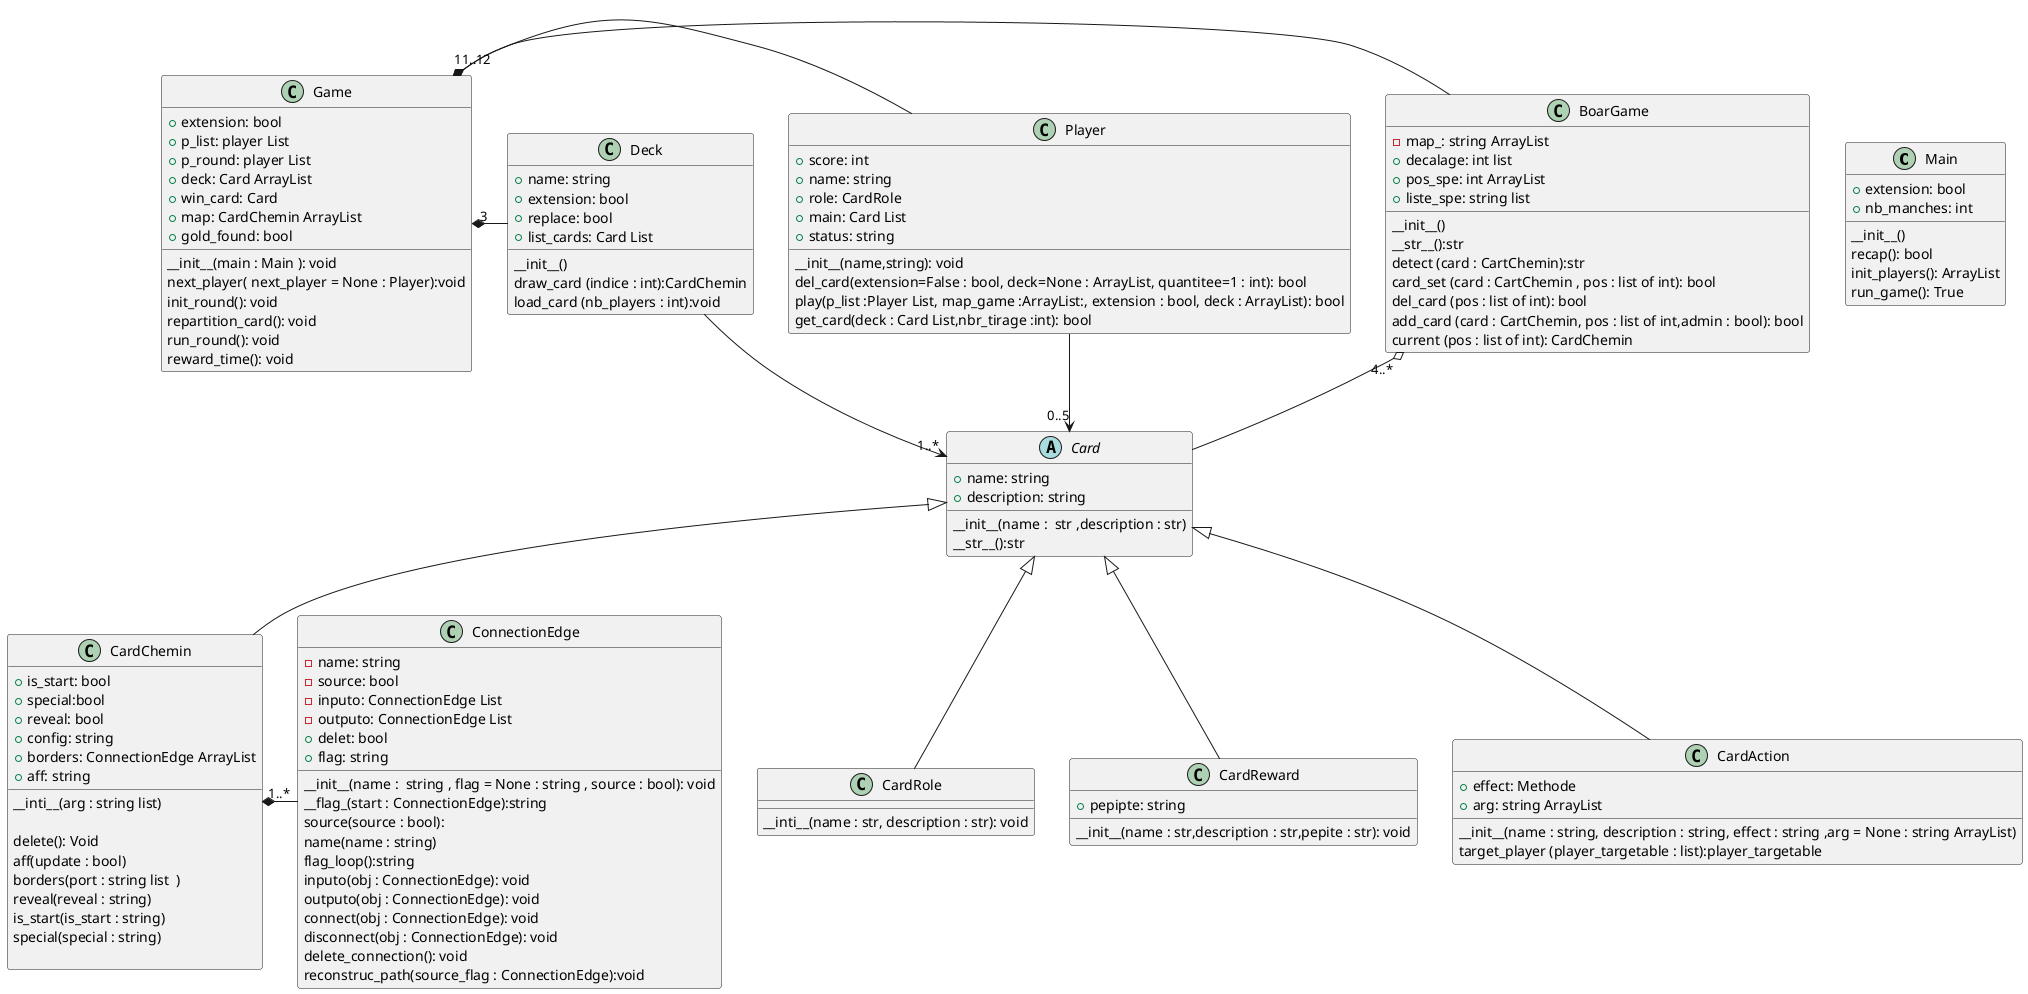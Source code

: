@startuml
'https://plantuml.com/class-diagram
class Main {
+extension: bool
+nb_manches: int
__
__init__()
recap(): bool
init_players(): ArrayList
run_game(): True
}



class Game{
+extension: bool
+p_list: player List
+p_round: player List
+deck: Card ArrayList
+win_card: Card
+map: CardChemin ArrayList
+gold_found: bool
__
__init__(main : Main ): void
next_player( next_player = None : Player):void
init_round(): void
repartition_card(): void
run_round(): void
reward_time(): void
}

Game"1" *- BoarGame
Game"1..12" *- Player
Game"3" *- Deck



class BoarGame{
-map_: string ArrayList
+decalage: int list
+pos_spe: int ArrayList
+liste_spe: string list
__
__init__()
__str__():str
detect (card : CartChemin):str
card_set (card : CartChemin , pos : list of int): bool
del_card (pos : list of int): bool
add_card (card : CartChemin, pos : list of int,admin : bool): bool
current (pos : list of int): CardChemin
}
BoarGame "4..*" o-- Card

class Player{
+score: int
+name: string
+role: CardRole
+main: Card List
+status: string
__
__init__(name,string): void
del_card(extension=False : bool, deck=None : ArrayList, quantitee=1 : int): bool
play(p_list :Player List, map_game :ArrayList:, extension : bool, deck : ArrayList): bool
get_card(deck : Card List,nbr_tirage :int): bool
}
Player --> "0..5" Card


class Deck{
+name: string
+extension: bool
+replace: bool
+list_cards: Card List
__
__init__()
draw_card (indice : int):CardChemin
load_card (nb_players : int):void
}
Deck --> "1..*" Card



abstract class Card{
+name: string
+description: string
__
__init__(name :  str ,description : str)
__str__():str
}

Card <|-- CardChemin
Card <|-- CardRole
Card <|-- CardReward
Card <|-- CardAction

class CardRole{
__
__inti__(name : str, description : str): void
}

class CardReward{
+pepipte: string
__
__init__(name : str,description : str,pepite : str): void
}

class CardAction{
+effect: Methode
+arg: string ArrayList
__
__init__(name : string, description : string, effect : string ,arg = None : string ArrayList)
target_player (player_targetable : list):player_targetable
}



class CardChemin{
+is_start: bool
+special:bool
+reveal: bool
+config: string
+borders: ConnectionEdge ArrayList
+aff: string
__
__inti__(arg : string list)

delete(): Void
aff(update : bool)
borders(port : string list  )
reveal(reveal : string)
is_start(is_start : string)
special(special : string)

}
CardChemin"1..*" *- ConnectionEdge



class ConnectionEdge{
-name: string
-source: bool
-inputo: ConnectionEdge List
-outputo: ConnectionEdge List
+delet: bool
+flag: string
__
__init__(name :  string , flag = None : string , source : bool): void
__flag_(start : ConnectionEdge):string
source(source : bool):
name(name : string)
flag_loop():string
inputo(obj : ConnectionEdge): void
outputo(obj : ConnectionEdge): void
connect(obj : ConnectionEdge): void
disconnect(obj : ConnectionEdge): void
delete_connection(): void
reconstruc_path(source_flag : ConnectionEdge):void
}
@enduml